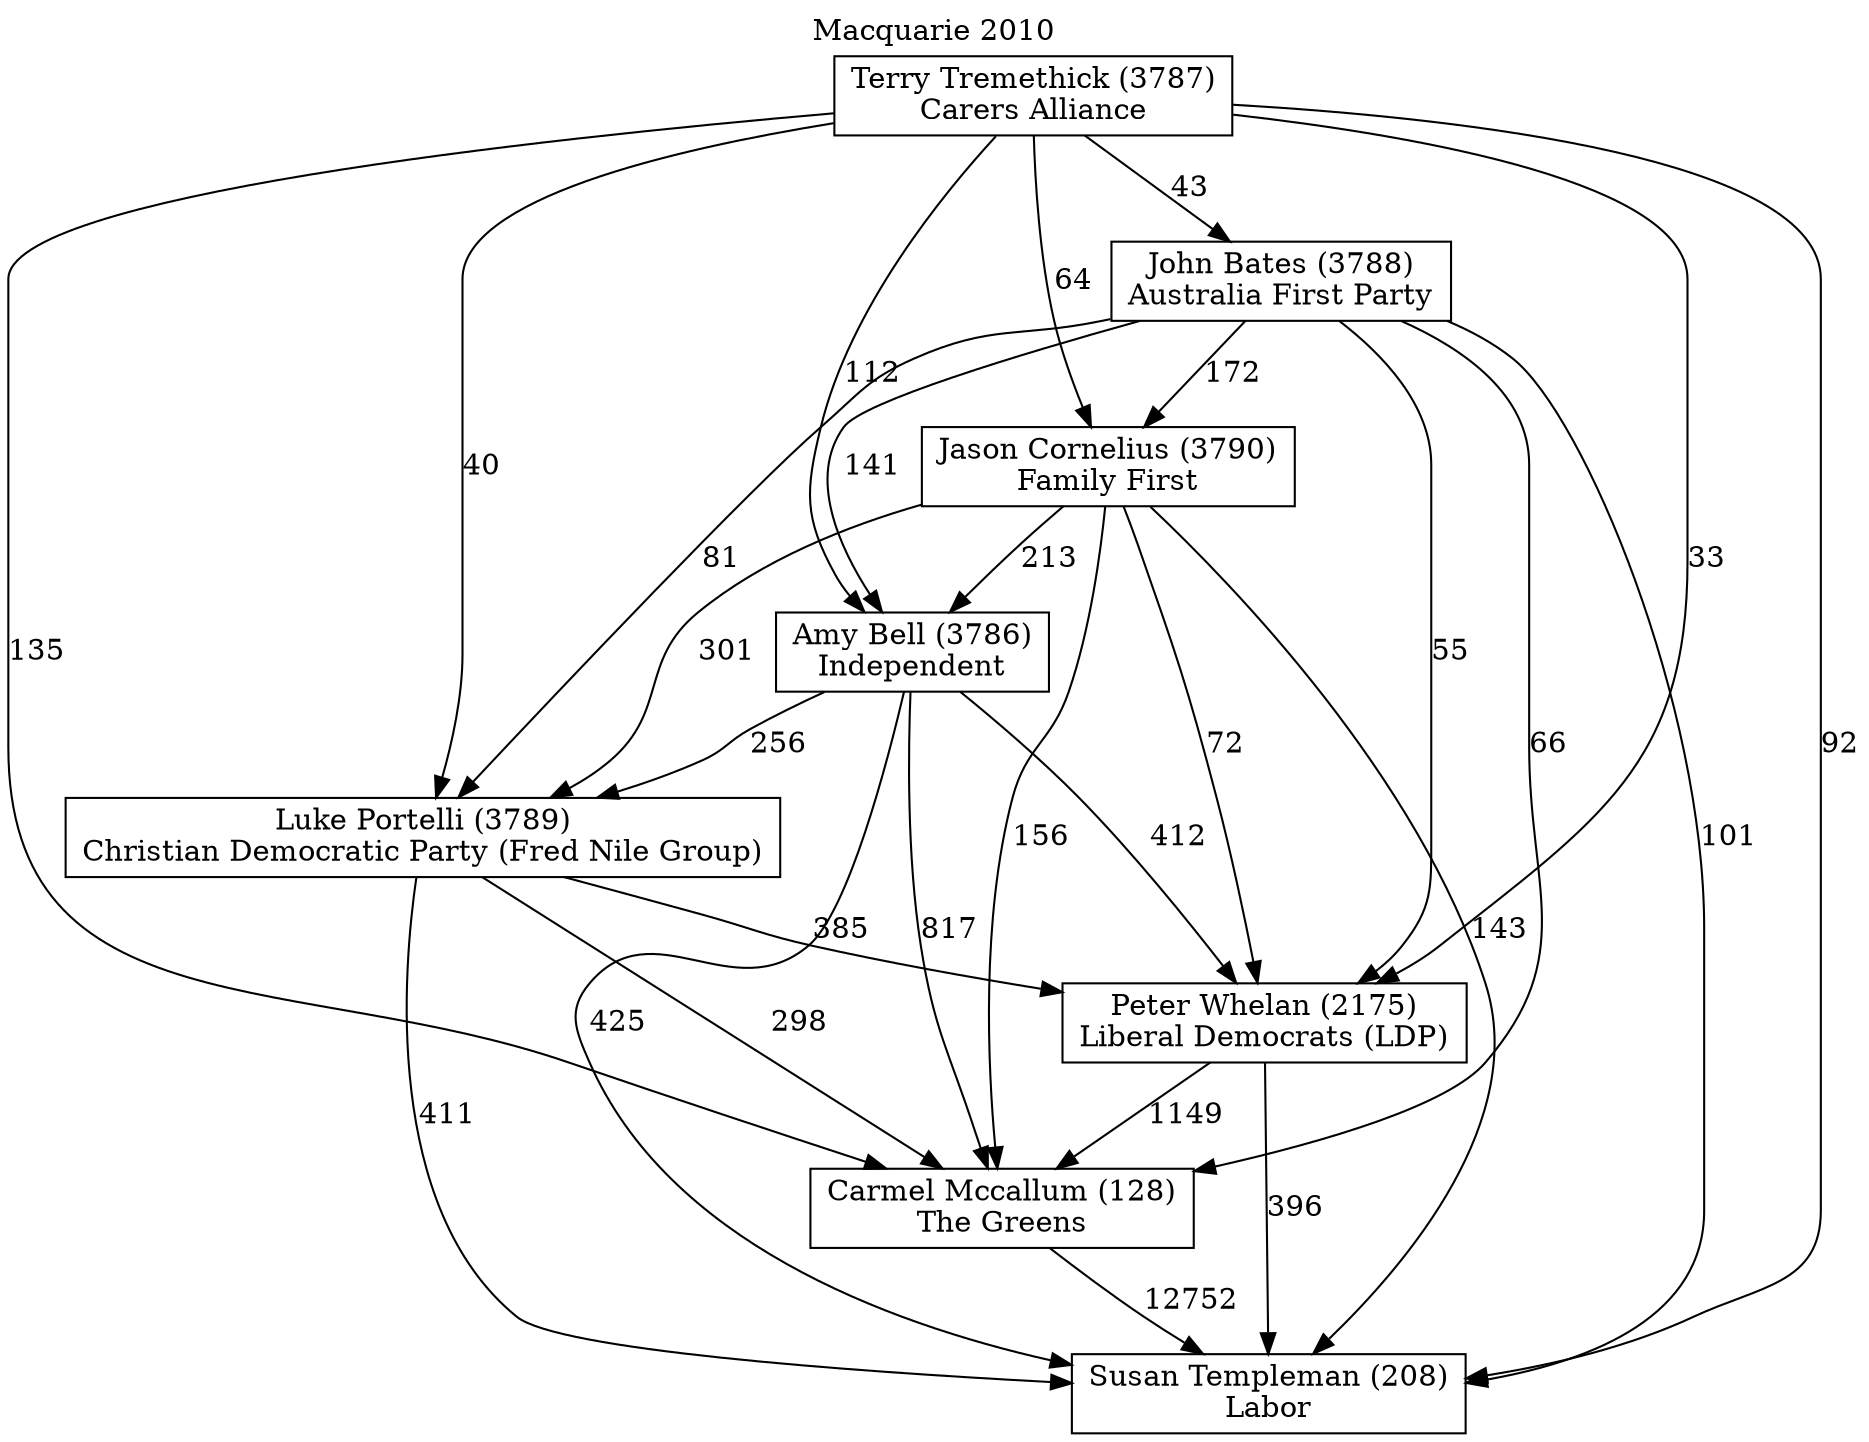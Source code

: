 // House preference flow
digraph "Susan Templeman (208)_Macquarie_2010" {
	graph [label="Macquarie 2010" labelloc=t mclimit=10]
	node [shape=box]
	"Susan Templeman (208)" [label="Susan Templeman (208)
Labor"]
	"Carmel Mccallum (128)" [label="Carmel Mccallum (128)
The Greens"]
	"Peter Whelan (2175)" [label="Peter Whelan (2175)
Liberal Democrats (LDP)"]
	"Luke Portelli (3789)" [label="Luke Portelli (3789)
Christian Democratic Party (Fred Nile Group)"]
	"Amy Bell (3786)" [label="Amy Bell (3786)
Independent"]
	"Jason Cornelius (3790)" [label="Jason Cornelius (3790)
Family First"]
	"John Bates (3788)" [label="John Bates (3788)
Australia First Party"]
	"Terry Tremethick (3787)" [label="Terry Tremethick (3787)
Carers Alliance"]
	"Carmel Mccallum (128)" -> "Susan Templeman (208)" [label=12752]
	"Peter Whelan (2175)" -> "Carmel Mccallum (128)" [label=1149]
	"Luke Portelli (3789)" -> "Peter Whelan (2175)" [label=385]
	"Amy Bell (3786)" -> "Luke Portelli (3789)" [label=256]
	"Jason Cornelius (3790)" -> "Amy Bell (3786)" [label=213]
	"John Bates (3788)" -> "Jason Cornelius (3790)" [label=172]
	"Terry Tremethick (3787)" -> "John Bates (3788)" [label=43]
	"Peter Whelan (2175)" -> "Susan Templeman (208)" [label=396]
	"Luke Portelli (3789)" -> "Susan Templeman (208)" [label=411]
	"Amy Bell (3786)" -> "Susan Templeman (208)" [label=425]
	"Jason Cornelius (3790)" -> "Susan Templeman (208)" [label=143]
	"John Bates (3788)" -> "Susan Templeman (208)" [label=101]
	"Terry Tremethick (3787)" -> "Susan Templeman (208)" [label=92]
	"Terry Tremethick (3787)" -> "Jason Cornelius (3790)" [label=64]
	"John Bates (3788)" -> "Amy Bell (3786)" [label=141]
	"Terry Tremethick (3787)" -> "Amy Bell (3786)" [label=112]
	"Jason Cornelius (3790)" -> "Luke Portelli (3789)" [label=301]
	"John Bates (3788)" -> "Luke Portelli (3789)" [label=81]
	"Terry Tremethick (3787)" -> "Luke Portelli (3789)" [label=40]
	"Amy Bell (3786)" -> "Peter Whelan (2175)" [label=412]
	"Jason Cornelius (3790)" -> "Peter Whelan (2175)" [label=72]
	"John Bates (3788)" -> "Peter Whelan (2175)" [label=55]
	"Terry Tremethick (3787)" -> "Peter Whelan (2175)" [label=33]
	"Luke Portelli (3789)" -> "Carmel Mccallum (128)" [label=298]
	"Amy Bell (3786)" -> "Carmel Mccallum (128)" [label=817]
	"Jason Cornelius (3790)" -> "Carmel Mccallum (128)" [label=156]
	"John Bates (3788)" -> "Carmel Mccallum (128)" [label=66]
	"Terry Tremethick (3787)" -> "Carmel Mccallum (128)" [label=135]
}
